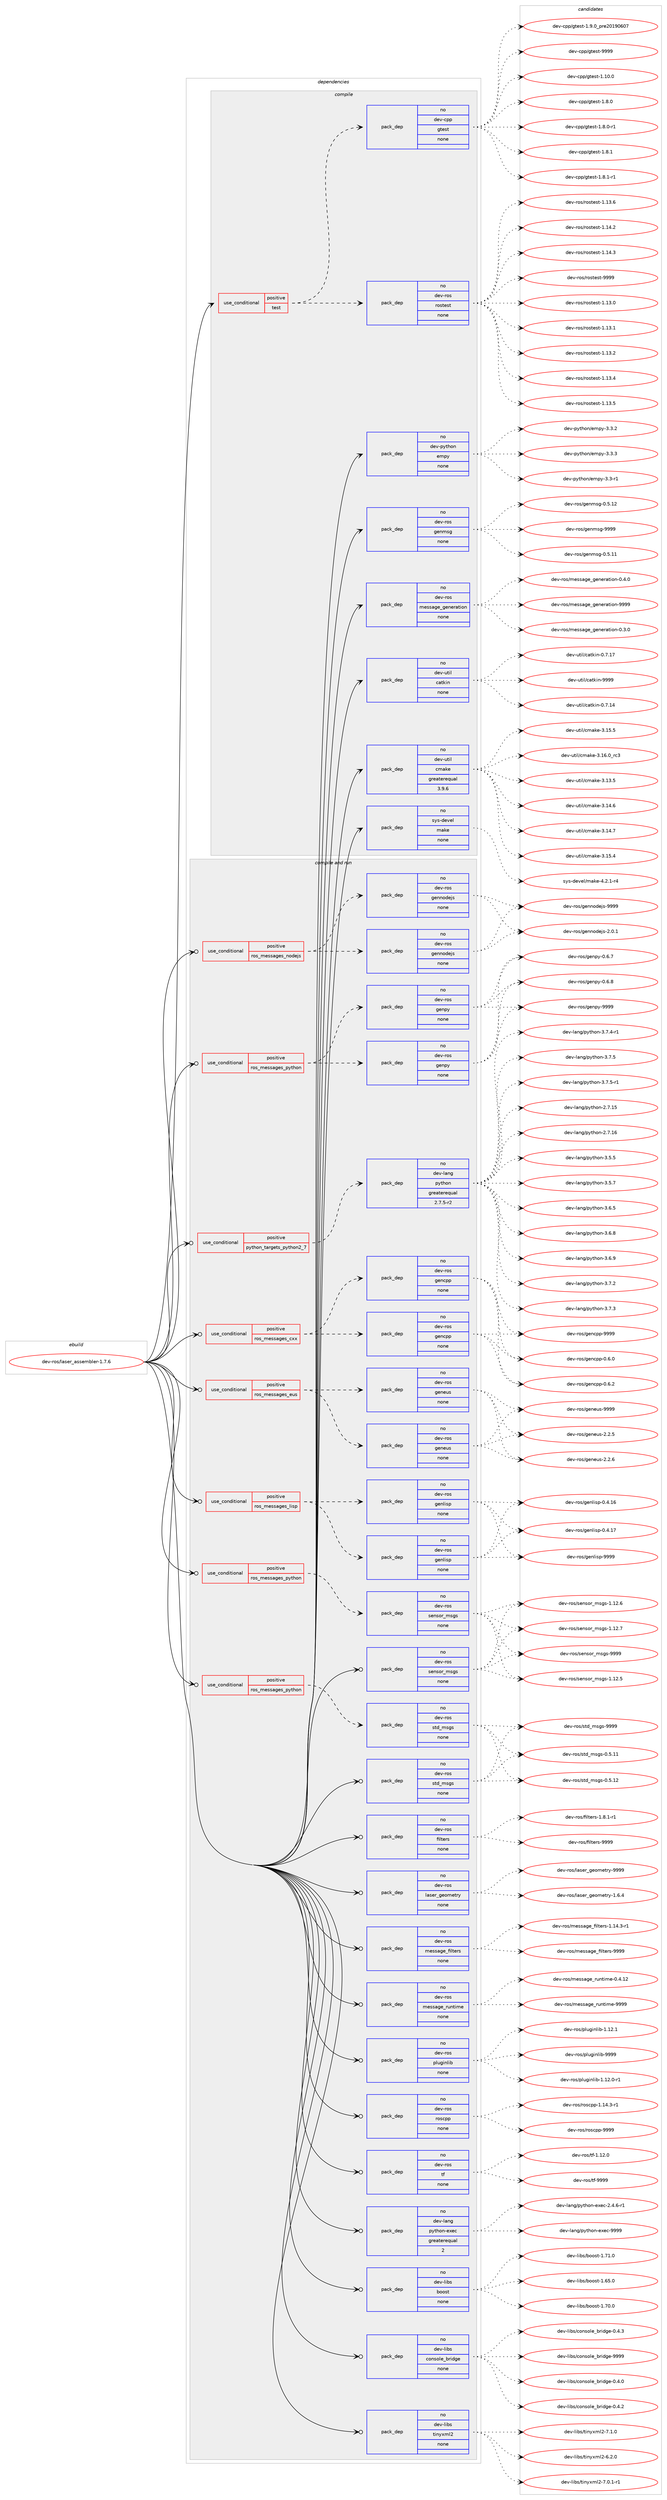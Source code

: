 digraph prolog {

# *************
# Graph options
# *************

newrank=true;
concentrate=true;
compound=true;
graph [rankdir=LR,fontname=Helvetica,fontsize=10,ranksep=1.5];#, ranksep=2.5, nodesep=0.2];
edge  [arrowhead=vee];
node  [fontname=Helvetica,fontsize=10];

# **********
# The ebuild
# **********

subgraph cluster_leftcol {
color=gray;
rank=same;
label=<<i>ebuild</i>>;
id [label="dev-ros/laser_assembler-1.7.6", color=red, width=4, href="../dev-ros/laser_assembler-1.7.6.svg"];
}

# ****************
# The dependencies
# ****************

subgraph cluster_midcol {
color=gray;
label=<<i>dependencies</i>>;
subgraph cluster_compile {
fillcolor="#eeeeee";
style=filled;
label=<<i>compile</i>>;
subgraph cond153658 {
dependency655172 [label=<<TABLE BORDER="0" CELLBORDER="1" CELLSPACING="0" CELLPADDING="4"><TR><TD ROWSPAN="3" CELLPADDING="10">use_conditional</TD></TR><TR><TD>positive</TD></TR><TR><TD>test</TD></TR></TABLE>>, shape=none, color=red];
subgraph pack489608 {
dependency655173 [label=<<TABLE BORDER="0" CELLBORDER="1" CELLSPACING="0" CELLPADDING="4" WIDTH="220"><TR><TD ROWSPAN="6" CELLPADDING="30">pack_dep</TD></TR><TR><TD WIDTH="110">no</TD></TR><TR><TD>dev-ros</TD></TR><TR><TD>rostest</TD></TR><TR><TD>none</TD></TR><TR><TD></TD></TR></TABLE>>, shape=none, color=blue];
}
dependency655172:e -> dependency655173:w [weight=20,style="dashed",arrowhead="vee"];
subgraph pack489609 {
dependency655174 [label=<<TABLE BORDER="0" CELLBORDER="1" CELLSPACING="0" CELLPADDING="4" WIDTH="220"><TR><TD ROWSPAN="6" CELLPADDING="30">pack_dep</TD></TR><TR><TD WIDTH="110">no</TD></TR><TR><TD>dev-cpp</TD></TR><TR><TD>gtest</TD></TR><TR><TD>none</TD></TR><TR><TD></TD></TR></TABLE>>, shape=none, color=blue];
}
dependency655172:e -> dependency655174:w [weight=20,style="dashed",arrowhead="vee"];
}
id:e -> dependency655172:w [weight=20,style="solid",arrowhead="vee"];
subgraph pack489610 {
dependency655175 [label=<<TABLE BORDER="0" CELLBORDER="1" CELLSPACING="0" CELLPADDING="4" WIDTH="220"><TR><TD ROWSPAN="6" CELLPADDING="30">pack_dep</TD></TR><TR><TD WIDTH="110">no</TD></TR><TR><TD>dev-python</TD></TR><TR><TD>empy</TD></TR><TR><TD>none</TD></TR><TR><TD></TD></TR></TABLE>>, shape=none, color=blue];
}
id:e -> dependency655175:w [weight=20,style="solid",arrowhead="vee"];
subgraph pack489611 {
dependency655176 [label=<<TABLE BORDER="0" CELLBORDER="1" CELLSPACING="0" CELLPADDING="4" WIDTH="220"><TR><TD ROWSPAN="6" CELLPADDING="30">pack_dep</TD></TR><TR><TD WIDTH="110">no</TD></TR><TR><TD>dev-ros</TD></TR><TR><TD>genmsg</TD></TR><TR><TD>none</TD></TR><TR><TD></TD></TR></TABLE>>, shape=none, color=blue];
}
id:e -> dependency655176:w [weight=20,style="solid",arrowhead="vee"];
subgraph pack489612 {
dependency655177 [label=<<TABLE BORDER="0" CELLBORDER="1" CELLSPACING="0" CELLPADDING="4" WIDTH="220"><TR><TD ROWSPAN="6" CELLPADDING="30">pack_dep</TD></TR><TR><TD WIDTH="110">no</TD></TR><TR><TD>dev-ros</TD></TR><TR><TD>message_generation</TD></TR><TR><TD>none</TD></TR><TR><TD></TD></TR></TABLE>>, shape=none, color=blue];
}
id:e -> dependency655177:w [weight=20,style="solid",arrowhead="vee"];
subgraph pack489613 {
dependency655178 [label=<<TABLE BORDER="0" CELLBORDER="1" CELLSPACING="0" CELLPADDING="4" WIDTH="220"><TR><TD ROWSPAN="6" CELLPADDING="30">pack_dep</TD></TR><TR><TD WIDTH="110">no</TD></TR><TR><TD>dev-util</TD></TR><TR><TD>catkin</TD></TR><TR><TD>none</TD></TR><TR><TD></TD></TR></TABLE>>, shape=none, color=blue];
}
id:e -> dependency655178:w [weight=20,style="solid",arrowhead="vee"];
subgraph pack489614 {
dependency655179 [label=<<TABLE BORDER="0" CELLBORDER="1" CELLSPACING="0" CELLPADDING="4" WIDTH="220"><TR><TD ROWSPAN="6" CELLPADDING="30">pack_dep</TD></TR><TR><TD WIDTH="110">no</TD></TR><TR><TD>dev-util</TD></TR><TR><TD>cmake</TD></TR><TR><TD>greaterequal</TD></TR><TR><TD>3.9.6</TD></TR></TABLE>>, shape=none, color=blue];
}
id:e -> dependency655179:w [weight=20,style="solid",arrowhead="vee"];
subgraph pack489615 {
dependency655180 [label=<<TABLE BORDER="0" CELLBORDER="1" CELLSPACING="0" CELLPADDING="4" WIDTH="220"><TR><TD ROWSPAN="6" CELLPADDING="30">pack_dep</TD></TR><TR><TD WIDTH="110">no</TD></TR><TR><TD>sys-devel</TD></TR><TR><TD>make</TD></TR><TR><TD>none</TD></TR><TR><TD></TD></TR></TABLE>>, shape=none, color=blue];
}
id:e -> dependency655180:w [weight=20,style="solid",arrowhead="vee"];
}
subgraph cluster_compileandrun {
fillcolor="#eeeeee";
style=filled;
label=<<i>compile and run</i>>;
subgraph cond153659 {
dependency655181 [label=<<TABLE BORDER="0" CELLBORDER="1" CELLSPACING="0" CELLPADDING="4"><TR><TD ROWSPAN="3" CELLPADDING="10">use_conditional</TD></TR><TR><TD>positive</TD></TR><TR><TD>python_targets_python2_7</TD></TR></TABLE>>, shape=none, color=red];
subgraph pack489616 {
dependency655182 [label=<<TABLE BORDER="0" CELLBORDER="1" CELLSPACING="0" CELLPADDING="4" WIDTH="220"><TR><TD ROWSPAN="6" CELLPADDING="30">pack_dep</TD></TR><TR><TD WIDTH="110">no</TD></TR><TR><TD>dev-lang</TD></TR><TR><TD>python</TD></TR><TR><TD>greaterequal</TD></TR><TR><TD>2.7.5-r2</TD></TR></TABLE>>, shape=none, color=blue];
}
dependency655181:e -> dependency655182:w [weight=20,style="dashed",arrowhead="vee"];
}
id:e -> dependency655181:w [weight=20,style="solid",arrowhead="odotvee"];
subgraph cond153660 {
dependency655183 [label=<<TABLE BORDER="0" CELLBORDER="1" CELLSPACING="0" CELLPADDING="4"><TR><TD ROWSPAN="3" CELLPADDING="10">use_conditional</TD></TR><TR><TD>positive</TD></TR><TR><TD>ros_messages_cxx</TD></TR></TABLE>>, shape=none, color=red];
subgraph pack489617 {
dependency655184 [label=<<TABLE BORDER="0" CELLBORDER="1" CELLSPACING="0" CELLPADDING="4" WIDTH="220"><TR><TD ROWSPAN="6" CELLPADDING="30">pack_dep</TD></TR><TR><TD WIDTH="110">no</TD></TR><TR><TD>dev-ros</TD></TR><TR><TD>gencpp</TD></TR><TR><TD>none</TD></TR><TR><TD></TD></TR></TABLE>>, shape=none, color=blue];
}
dependency655183:e -> dependency655184:w [weight=20,style="dashed",arrowhead="vee"];
subgraph pack489618 {
dependency655185 [label=<<TABLE BORDER="0" CELLBORDER="1" CELLSPACING="0" CELLPADDING="4" WIDTH="220"><TR><TD ROWSPAN="6" CELLPADDING="30">pack_dep</TD></TR><TR><TD WIDTH="110">no</TD></TR><TR><TD>dev-ros</TD></TR><TR><TD>gencpp</TD></TR><TR><TD>none</TD></TR><TR><TD></TD></TR></TABLE>>, shape=none, color=blue];
}
dependency655183:e -> dependency655185:w [weight=20,style="dashed",arrowhead="vee"];
}
id:e -> dependency655183:w [weight=20,style="solid",arrowhead="odotvee"];
subgraph cond153661 {
dependency655186 [label=<<TABLE BORDER="0" CELLBORDER="1" CELLSPACING="0" CELLPADDING="4"><TR><TD ROWSPAN="3" CELLPADDING="10">use_conditional</TD></TR><TR><TD>positive</TD></TR><TR><TD>ros_messages_eus</TD></TR></TABLE>>, shape=none, color=red];
subgraph pack489619 {
dependency655187 [label=<<TABLE BORDER="0" CELLBORDER="1" CELLSPACING="0" CELLPADDING="4" WIDTH="220"><TR><TD ROWSPAN="6" CELLPADDING="30">pack_dep</TD></TR><TR><TD WIDTH="110">no</TD></TR><TR><TD>dev-ros</TD></TR><TR><TD>geneus</TD></TR><TR><TD>none</TD></TR><TR><TD></TD></TR></TABLE>>, shape=none, color=blue];
}
dependency655186:e -> dependency655187:w [weight=20,style="dashed",arrowhead="vee"];
subgraph pack489620 {
dependency655188 [label=<<TABLE BORDER="0" CELLBORDER="1" CELLSPACING="0" CELLPADDING="4" WIDTH="220"><TR><TD ROWSPAN="6" CELLPADDING="30">pack_dep</TD></TR><TR><TD WIDTH="110">no</TD></TR><TR><TD>dev-ros</TD></TR><TR><TD>geneus</TD></TR><TR><TD>none</TD></TR><TR><TD></TD></TR></TABLE>>, shape=none, color=blue];
}
dependency655186:e -> dependency655188:w [weight=20,style="dashed",arrowhead="vee"];
}
id:e -> dependency655186:w [weight=20,style="solid",arrowhead="odotvee"];
subgraph cond153662 {
dependency655189 [label=<<TABLE BORDER="0" CELLBORDER="1" CELLSPACING="0" CELLPADDING="4"><TR><TD ROWSPAN="3" CELLPADDING="10">use_conditional</TD></TR><TR><TD>positive</TD></TR><TR><TD>ros_messages_lisp</TD></TR></TABLE>>, shape=none, color=red];
subgraph pack489621 {
dependency655190 [label=<<TABLE BORDER="0" CELLBORDER="1" CELLSPACING="0" CELLPADDING="4" WIDTH="220"><TR><TD ROWSPAN="6" CELLPADDING="30">pack_dep</TD></TR><TR><TD WIDTH="110">no</TD></TR><TR><TD>dev-ros</TD></TR><TR><TD>genlisp</TD></TR><TR><TD>none</TD></TR><TR><TD></TD></TR></TABLE>>, shape=none, color=blue];
}
dependency655189:e -> dependency655190:w [weight=20,style="dashed",arrowhead="vee"];
subgraph pack489622 {
dependency655191 [label=<<TABLE BORDER="0" CELLBORDER="1" CELLSPACING="0" CELLPADDING="4" WIDTH="220"><TR><TD ROWSPAN="6" CELLPADDING="30">pack_dep</TD></TR><TR><TD WIDTH="110">no</TD></TR><TR><TD>dev-ros</TD></TR><TR><TD>genlisp</TD></TR><TR><TD>none</TD></TR><TR><TD></TD></TR></TABLE>>, shape=none, color=blue];
}
dependency655189:e -> dependency655191:w [weight=20,style="dashed",arrowhead="vee"];
}
id:e -> dependency655189:w [weight=20,style="solid",arrowhead="odotvee"];
subgraph cond153663 {
dependency655192 [label=<<TABLE BORDER="0" CELLBORDER="1" CELLSPACING="0" CELLPADDING="4"><TR><TD ROWSPAN="3" CELLPADDING="10">use_conditional</TD></TR><TR><TD>positive</TD></TR><TR><TD>ros_messages_nodejs</TD></TR></TABLE>>, shape=none, color=red];
subgraph pack489623 {
dependency655193 [label=<<TABLE BORDER="0" CELLBORDER="1" CELLSPACING="0" CELLPADDING="4" WIDTH="220"><TR><TD ROWSPAN="6" CELLPADDING="30">pack_dep</TD></TR><TR><TD WIDTH="110">no</TD></TR><TR><TD>dev-ros</TD></TR><TR><TD>gennodejs</TD></TR><TR><TD>none</TD></TR><TR><TD></TD></TR></TABLE>>, shape=none, color=blue];
}
dependency655192:e -> dependency655193:w [weight=20,style="dashed",arrowhead="vee"];
subgraph pack489624 {
dependency655194 [label=<<TABLE BORDER="0" CELLBORDER="1" CELLSPACING="0" CELLPADDING="4" WIDTH="220"><TR><TD ROWSPAN="6" CELLPADDING="30">pack_dep</TD></TR><TR><TD WIDTH="110">no</TD></TR><TR><TD>dev-ros</TD></TR><TR><TD>gennodejs</TD></TR><TR><TD>none</TD></TR><TR><TD></TD></TR></TABLE>>, shape=none, color=blue];
}
dependency655192:e -> dependency655194:w [weight=20,style="dashed",arrowhead="vee"];
}
id:e -> dependency655192:w [weight=20,style="solid",arrowhead="odotvee"];
subgraph cond153664 {
dependency655195 [label=<<TABLE BORDER="0" CELLBORDER="1" CELLSPACING="0" CELLPADDING="4"><TR><TD ROWSPAN="3" CELLPADDING="10">use_conditional</TD></TR><TR><TD>positive</TD></TR><TR><TD>ros_messages_python</TD></TR></TABLE>>, shape=none, color=red];
subgraph pack489625 {
dependency655196 [label=<<TABLE BORDER="0" CELLBORDER="1" CELLSPACING="0" CELLPADDING="4" WIDTH="220"><TR><TD ROWSPAN="6" CELLPADDING="30">pack_dep</TD></TR><TR><TD WIDTH="110">no</TD></TR><TR><TD>dev-ros</TD></TR><TR><TD>genpy</TD></TR><TR><TD>none</TD></TR><TR><TD></TD></TR></TABLE>>, shape=none, color=blue];
}
dependency655195:e -> dependency655196:w [weight=20,style="dashed",arrowhead="vee"];
subgraph pack489626 {
dependency655197 [label=<<TABLE BORDER="0" CELLBORDER="1" CELLSPACING="0" CELLPADDING="4" WIDTH="220"><TR><TD ROWSPAN="6" CELLPADDING="30">pack_dep</TD></TR><TR><TD WIDTH="110">no</TD></TR><TR><TD>dev-ros</TD></TR><TR><TD>genpy</TD></TR><TR><TD>none</TD></TR><TR><TD></TD></TR></TABLE>>, shape=none, color=blue];
}
dependency655195:e -> dependency655197:w [weight=20,style="dashed",arrowhead="vee"];
}
id:e -> dependency655195:w [weight=20,style="solid",arrowhead="odotvee"];
subgraph cond153665 {
dependency655198 [label=<<TABLE BORDER="0" CELLBORDER="1" CELLSPACING="0" CELLPADDING="4"><TR><TD ROWSPAN="3" CELLPADDING="10">use_conditional</TD></TR><TR><TD>positive</TD></TR><TR><TD>ros_messages_python</TD></TR></TABLE>>, shape=none, color=red];
subgraph pack489627 {
dependency655199 [label=<<TABLE BORDER="0" CELLBORDER="1" CELLSPACING="0" CELLPADDING="4" WIDTH="220"><TR><TD ROWSPAN="6" CELLPADDING="30">pack_dep</TD></TR><TR><TD WIDTH="110">no</TD></TR><TR><TD>dev-ros</TD></TR><TR><TD>sensor_msgs</TD></TR><TR><TD>none</TD></TR><TR><TD></TD></TR></TABLE>>, shape=none, color=blue];
}
dependency655198:e -> dependency655199:w [weight=20,style="dashed",arrowhead="vee"];
}
id:e -> dependency655198:w [weight=20,style="solid",arrowhead="odotvee"];
subgraph cond153666 {
dependency655200 [label=<<TABLE BORDER="0" CELLBORDER="1" CELLSPACING="0" CELLPADDING="4"><TR><TD ROWSPAN="3" CELLPADDING="10">use_conditional</TD></TR><TR><TD>positive</TD></TR><TR><TD>ros_messages_python</TD></TR></TABLE>>, shape=none, color=red];
subgraph pack489628 {
dependency655201 [label=<<TABLE BORDER="0" CELLBORDER="1" CELLSPACING="0" CELLPADDING="4" WIDTH="220"><TR><TD ROWSPAN="6" CELLPADDING="30">pack_dep</TD></TR><TR><TD WIDTH="110">no</TD></TR><TR><TD>dev-ros</TD></TR><TR><TD>std_msgs</TD></TR><TR><TD>none</TD></TR><TR><TD></TD></TR></TABLE>>, shape=none, color=blue];
}
dependency655200:e -> dependency655201:w [weight=20,style="dashed",arrowhead="vee"];
}
id:e -> dependency655200:w [weight=20,style="solid",arrowhead="odotvee"];
subgraph pack489629 {
dependency655202 [label=<<TABLE BORDER="0" CELLBORDER="1" CELLSPACING="0" CELLPADDING="4" WIDTH="220"><TR><TD ROWSPAN="6" CELLPADDING="30">pack_dep</TD></TR><TR><TD WIDTH="110">no</TD></TR><TR><TD>dev-lang</TD></TR><TR><TD>python-exec</TD></TR><TR><TD>greaterequal</TD></TR><TR><TD>2</TD></TR></TABLE>>, shape=none, color=blue];
}
id:e -> dependency655202:w [weight=20,style="solid",arrowhead="odotvee"];
subgraph pack489630 {
dependency655203 [label=<<TABLE BORDER="0" CELLBORDER="1" CELLSPACING="0" CELLPADDING="4" WIDTH="220"><TR><TD ROWSPAN="6" CELLPADDING="30">pack_dep</TD></TR><TR><TD WIDTH="110">no</TD></TR><TR><TD>dev-libs</TD></TR><TR><TD>boost</TD></TR><TR><TD>none</TD></TR><TR><TD></TD></TR></TABLE>>, shape=none, color=blue];
}
id:e -> dependency655203:w [weight=20,style="solid",arrowhead="odotvee"];
subgraph pack489631 {
dependency655204 [label=<<TABLE BORDER="0" CELLBORDER="1" CELLSPACING="0" CELLPADDING="4" WIDTH="220"><TR><TD ROWSPAN="6" CELLPADDING="30">pack_dep</TD></TR><TR><TD WIDTH="110">no</TD></TR><TR><TD>dev-libs</TD></TR><TR><TD>console_bridge</TD></TR><TR><TD>none</TD></TR><TR><TD></TD></TR></TABLE>>, shape=none, color=blue];
}
id:e -> dependency655204:w [weight=20,style="solid",arrowhead="odotvee"];
subgraph pack489632 {
dependency655205 [label=<<TABLE BORDER="0" CELLBORDER="1" CELLSPACING="0" CELLPADDING="4" WIDTH="220"><TR><TD ROWSPAN="6" CELLPADDING="30">pack_dep</TD></TR><TR><TD WIDTH="110">no</TD></TR><TR><TD>dev-libs</TD></TR><TR><TD>tinyxml2</TD></TR><TR><TD>none</TD></TR><TR><TD></TD></TR></TABLE>>, shape=none, color=blue];
}
id:e -> dependency655205:w [weight=20,style="solid",arrowhead="odotvee"];
subgraph pack489633 {
dependency655206 [label=<<TABLE BORDER="0" CELLBORDER="1" CELLSPACING="0" CELLPADDING="4" WIDTH="220"><TR><TD ROWSPAN="6" CELLPADDING="30">pack_dep</TD></TR><TR><TD WIDTH="110">no</TD></TR><TR><TD>dev-ros</TD></TR><TR><TD>filters</TD></TR><TR><TD>none</TD></TR><TR><TD></TD></TR></TABLE>>, shape=none, color=blue];
}
id:e -> dependency655206:w [weight=20,style="solid",arrowhead="odotvee"];
subgraph pack489634 {
dependency655207 [label=<<TABLE BORDER="0" CELLBORDER="1" CELLSPACING="0" CELLPADDING="4" WIDTH="220"><TR><TD ROWSPAN="6" CELLPADDING="30">pack_dep</TD></TR><TR><TD WIDTH="110">no</TD></TR><TR><TD>dev-ros</TD></TR><TR><TD>laser_geometry</TD></TR><TR><TD>none</TD></TR><TR><TD></TD></TR></TABLE>>, shape=none, color=blue];
}
id:e -> dependency655207:w [weight=20,style="solid",arrowhead="odotvee"];
subgraph pack489635 {
dependency655208 [label=<<TABLE BORDER="0" CELLBORDER="1" CELLSPACING="0" CELLPADDING="4" WIDTH="220"><TR><TD ROWSPAN="6" CELLPADDING="30">pack_dep</TD></TR><TR><TD WIDTH="110">no</TD></TR><TR><TD>dev-ros</TD></TR><TR><TD>message_filters</TD></TR><TR><TD>none</TD></TR><TR><TD></TD></TR></TABLE>>, shape=none, color=blue];
}
id:e -> dependency655208:w [weight=20,style="solid",arrowhead="odotvee"];
subgraph pack489636 {
dependency655209 [label=<<TABLE BORDER="0" CELLBORDER="1" CELLSPACING="0" CELLPADDING="4" WIDTH="220"><TR><TD ROWSPAN="6" CELLPADDING="30">pack_dep</TD></TR><TR><TD WIDTH="110">no</TD></TR><TR><TD>dev-ros</TD></TR><TR><TD>message_runtime</TD></TR><TR><TD>none</TD></TR><TR><TD></TD></TR></TABLE>>, shape=none, color=blue];
}
id:e -> dependency655209:w [weight=20,style="solid",arrowhead="odotvee"];
subgraph pack489637 {
dependency655210 [label=<<TABLE BORDER="0" CELLBORDER="1" CELLSPACING="0" CELLPADDING="4" WIDTH="220"><TR><TD ROWSPAN="6" CELLPADDING="30">pack_dep</TD></TR><TR><TD WIDTH="110">no</TD></TR><TR><TD>dev-ros</TD></TR><TR><TD>pluginlib</TD></TR><TR><TD>none</TD></TR><TR><TD></TD></TR></TABLE>>, shape=none, color=blue];
}
id:e -> dependency655210:w [weight=20,style="solid",arrowhead="odotvee"];
subgraph pack489638 {
dependency655211 [label=<<TABLE BORDER="0" CELLBORDER="1" CELLSPACING="0" CELLPADDING="4" WIDTH="220"><TR><TD ROWSPAN="6" CELLPADDING="30">pack_dep</TD></TR><TR><TD WIDTH="110">no</TD></TR><TR><TD>dev-ros</TD></TR><TR><TD>roscpp</TD></TR><TR><TD>none</TD></TR><TR><TD></TD></TR></TABLE>>, shape=none, color=blue];
}
id:e -> dependency655211:w [weight=20,style="solid",arrowhead="odotvee"];
subgraph pack489639 {
dependency655212 [label=<<TABLE BORDER="0" CELLBORDER="1" CELLSPACING="0" CELLPADDING="4" WIDTH="220"><TR><TD ROWSPAN="6" CELLPADDING="30">pack_dep</TD></TR><TR><TD WIDTH="110">no</TD></TR><TR><TD>dev-ros</TD></TR><TR><TD>sensor_msgs</TD></TR><TR><TD>none</TD></TR><TR><TD></TD></TR></TABLE>>, shape=none, color=blue];
}
id:e -> dependency655212:w [weight=20,style="solid",arrowhead="odotvee"];
subgraph pack489640 {
dependency655213 [label=<<TABLE BORDER="0" CELLBORDER="1" CELLSPACING="0" CELLPADDING="4" WIDTH="220"><TR><TD ROWSPAN="6" CELLPADDING="30">pack_dep</TD></TR><TR><TD WIDTH="110">no</TD></TR><TR><TD>dev-ros</TD></TR><TR><TD>std_msgs</TD></TR><TR><TD>none</TD></TR><TR><TD></TD></TR></TABLE>>, shape=none, color=blue];
}
id:e -> dependency655213:w [weight=20,style="solid",arrowhead="odotvee"];
subgraph pack489641 {
dependency655214 [label=<<TABLE BORDER="0" CELLBORDER="1" CELLSPACING="0" CELLPADDING="4" WIDTH="220"><TR><TD ROWSPAN="6" CELLPADDING="30">pack_dep</TD></TR><TR><TD WIDTH="110">no</TD></TR><TR><TD>dev-ros</TD></TR><TR><TD>tf</TD></TR><TR><TD>none</TD></TR><TR><TD></TD></TR></TABLE>>, shape=none, color=blue];
}
id:e -> dependency655214:w [weight=20,style="solid",arrowhead="odotvee"];
}
subgraph cluster_run {
fillcolor="#eeeeee";
style=filled;
label=<<i>run</i>>;
}
}

# **************
# The candidates
# **************

subgraph cluster_choices {
rank=same;
color=gray;
label=<<i>candidates</i>>;

subgraph choice489608 {
color=black;
nodesep=1;
choice100101118451141111154711411111511610111511645494649514648 [label="dev-ros/rostest-1.13.0", color=red, width=4,href="../dev-ros/rostest-1.13.0.svg"];
choice100101118451141111154711411111511610111511645494649514649 [label="dev-ros/rostest-1.13.1", color=red, width=4,href="../dev-ros/rostest-1.13.1.svg"];
choice100101118451141111154711411111511610111511645494649514650 [label="dev-ros/rostest-1.13.2", color=red, width=4,href="../dev-ros/rostest-1.13.2.svg"];
choice100101118451141111154711411111511610111511645494649514652 [label="dev-ros/rostest-1.13.4", color=red, width=4,href="../dev-ros/rostest-1.13.4.svg"];
choice100101118451141111154711411111511610111511645494649514653 [label="dev-ros/rostest-1.13.5", color=red, width=4,href="../dev-ros/rostest-1.13.5.svg"];
choice100101118451141111154711411111511610111511645494649514654 [label="dev-ros/rostest-1.13.6", color=red, width=4,href="../dev-ros/rostest-1.13.6.svg"];
choice100101118451141111154711411111511610111511645494649524650 [label="dev-ros/rostest-1.14.2", color=red, width=4,href="../dev-ros/rostest-1.14.2.svg"];
choice100101118451141111154711411111511610111511645494649524651 [label="dev-ros/rostest-1.14.3", color=red, width=4,href="../dev-ros/rostest-1.14.3.svg"];
choice10010111845114111115471141111151161011151164557575757 [label="dev-ros/rostest-9999", color=red, width=4,href="../dev-ros/rostest-9999.svg"];
dependency655173:e -> choice100101118451141111154711411111511610111511645494649514648:w [style=dotted,weight="100"];
dependency655173:e -> choice100101118451141111154711411111511610111511645494649514649:w [style=dotted,weight="100"];
dependency655173:e -> choice100101118451141111154711411111511610111511645494649514650:w [style=dotted,weight="100"];
dependency655173:e -> choice100101118451141111154711411111511610111511645494649514652:w [style=dotted,weight="100"];
dependency655173:e -> choice100101118451141111154711411111511610111511645494649514653:w [style=dotted,weight="100"];
dependency655173:e -> choice100101118451141111154711411111511610111511645494649514654:w [style=dotted,weight="100"];
dependency655173:e -> choice100101118451141111154711411111511610111511645494649524650:w [style=dotted,weight="100"];
dependency655173:e -> choice100101118451141111154711411111511610111511645494649524651:w [style=dotted,weight="100"];
dependency655173:e -> choice10010111845114111115471141111151161011151164557575757:w [style=dotted,weight="100"];
}
subgraph choice489609 {
color=black;
nodesep=1;
choice10010111845991121124710311610111511645494649484648 [label="dev-cpp/gtest-1.10.0", color=red, width=4,href="../dev-cpp/gtest-1.10.0.svg"];
choice100101118459911211247103116101115116454946564648 [label="dev-cpp/gtest-1.8.0", color=red, width=4,href="../dev-cpp/gtest-1.8.0.svg"];
choice1001011184599112112471031161011151164549465646484511449 [label="dev-cpp/gtest-1.8.0-r1", color=red, width=4,href="../dev-cpp/gtest-1.8.0-r1.svg"];
choice100101118459911211247103116101115116454946564649 [label="dev-cpp/gtest-1.8.1", color=red, width=4,href="../dev-cpp/gtest-1.8.1.svg"];
choice1001011184599112112471031161011151164549465646494511449 [label="dev-cpp/gtest-1.8.1-r1", color=red, width=4,href="../dev-cpp/gtest-1.8.1-r1.svg"];
choice100101118459911211247103116101115116454946574648951121141015048495748544855 [label="dev-cpp/gtest-1.9.0_pre20190607", color=red, width=4,href="../dev-cpp/gtest-1.9.0_pre20190607.svg"];
choice1001011184599112112471031161011151164557575757 [label="dev-cpp/gtest-9999", color=red, width=4,href="../dev-cpp/gtest-9999.svg"];
dependency655174:e -> choice10010111845991121124710311610111511645494649484648:w [style=dotted,weight="100"];
dependency655174:e -> choice100101118459911211247103116101115116454946564648:w [style=dotted,weight="100"];
dependency655174:e -> choice1001011184599112112471031161011151164549465646484511449:w [style=dotted,weight="100"];
dependency655174:e -> choice100101118459911211247103116101115116454946564649:w [style=dotted,weight="100"];
dependency655174:e -> choice1001011184599112112471031161011151164549465646494511449:w [style=dotted,weight="100"];
dependency655174:e -> choice100101118459911211247103116101115116454946574648951121141015048495748544855:w [style=dotted,weight="100"];
dependency655174:e -> choice1001011184599112112471031161011151164557575757:w [style=dotted,weight="100"];
}
subgraph choice489610 {
color=black;
nodesep=1;
choice1001011184511212111610411111047101109112121455146514511449 [label="dev-python/empy-3.3-r1", color=red, width=4,href="../dev-python/empy-3.3-r1.svg"];
choice1001011184511212111610411111047101109112121455146514650 [label="dev-python/empy-3.3.2", color=red, width=4,href="../dev-python/empy-3.3.2.svg"];
choice1001011184511212111610411111047101109112121455146514651 [label="dev-python/empy-3.3.3", color=red, width=4,href="../dev-python/empy-3.3.3.svg"];
dependency655175:e -> choice1001011184511212111610411111047101109112121455146514511449:w [style=dotted,weight="100"];
dependency655175:e -> choice1001011184511212111610411111047101109112121455146514650:w [style=dotted,weight="100"];
dependency655175:e -> choice1001011184511212111610411111047101109112121455146514651:w [style=dotted,weight="100"];
}
subgraph choice489611 {
color=black;
nodesep=1;
choice100101118451141111154710310111010911510345484653464949 [label="dev-ros/genmsg-0.5.11", color=red, width=4,href="../dev-ros/genmsg-0.5.11.svg"];
choice100101118451141111154710310111010911510345484653464950 [label="dev-ros/genmsg-0.5.12", color=red, width=4,href="../dev-ros/genmsg-0.5.12.svg"];
choice10010111845114111115471031011101091151034557575757 [label="dev-ros/genmsg-9999", color=red, width=4,href="../dev-ros/genmsg-9999.svg"];
dependency655176:e -> choice100101118451141111154710310111010911510345484653464949:w [style=dotted,weight="100"];
dependency655176:e -> choice100101118451141111154710310111010911510345484653464950:w [style=dotted,weight="100"];
dependency655176:e -> choice10010111845114111115471031011101091151034557575757:w [style=dotted,weight="100"];
}
subgraph choice489612 {
color=black;
nodesep=1;
choice1001011184511411111547109101115115971031019510310111010111497116105111110454846514648 [label="dev-ros/message_generation-0.3.0", color=red, width=4,href="../dev-ros/message_generation-0.3.0.svg"];
choice1001011184511411111547109101115115971031019510310111010111497116105111110454846524648 [label="dev-ros/message_generation-0.4.0", color=red, width=4,href="../dev-ros/message_generation-0.4.0.svg"];
choice10010111845114111115471091011151159710310195103101110101114971161051111104557575757 [label="dev-ros/message_generation-9999", color=red, width=4,href="../dev-ros/message_generation-9999.svg"];
dependency655177:e -> choice1001011184511411111547109101115115971031019510310111010111497116105111110454846514648:w [style=dotted,weight="100"];
dependency655177:e -> choice1001011184511411111547109101115115971031019510310111010111497116105111110454846524648:w [style=dotted,weight="100"];
dependency655177:e -> choice10010111845114111115471091011151159710310195103101110101114971161051111104557575757:w [style=dotted,weight="100"];
}
subgraph choice489613 {
color=black;
nodesep=1;
choice1001011184511711610510847999711610710511045484655464952 [label="dev-util/catkin-0.7.14", color=red, width=4,href="../dev-util/catkin-0.7.14.svg"];
choice1001011184511711610510847999711610710511045484655464955 [label="dev-util/catkin-0.7.17", color=red, width=4,href="../dev-util/catkin-0.7.17.svg"];
choice100101118451171161051084799971161071051104557575757 [label="dev-util/catkin-9999", color=red, width=4,href="../dev-util/catkin-9999.svg"];
dependency655178:e -> choice1001011184511711610510847999711610710511045484655464952:w [style=dotted,weight="100"];
dependency655178:e -> choice1001011184511711610510847999711610710511045484655464955:w [style=dotted,weight="100"];
dependency655178:e -> choice100101118451171161051084799971161071051104557575757:w [style=dotted,weight="100"];
}
subgraph choice489614 {
color=black;
nodesep=1;
choice1001011184511711610510847991099710710145514649514653 [label="dev-util/cmake-3.13.5", color=red, width=4,href="../dev-util/cmake-3.13.5.svg"];
choice1001011184511711610510847991099710710145514649524654 [label="dev-util/cmake-3.14.6", color=red, width=4,href="../dev-util/cmake-3.14.6.svg"];
choice1001011184511711610510847991099710710145514649524655 [label="dev-util/cmake-3.14.7", color=red, width=4,href="../dev-util/cmake-3.14.7.svg"];
choice1001011184511711610510847991099710710145514649534652 [label="dev-util/cmake-3.15.4", color=red, width=4,href="../dev-util/cmake-3.15.4.svg"];
choice1001011184511711610510847991099710710145514649534653 [label="dev-util/cmake-3.15.5", color=red, width=4,href="../dev-util/cmake-3.15.5.svg"];
choice1001011184511711610510847991099710710145514649544648951149951 [label="dev-util/cmake-3.16.0_rc3", color=red, width=4,href="../dev-util/cmake-3.16.0_rc3.svg"];
dependency655179:e -> choice1001011184511711610510847991099710710145514649514653:w [style=dotted,weight="100"];
dependency655179:e -> choice1001011184511711610510847991099710710145514649524654:w [style=dotted,weight="100"];
dependency655179:e -> choice1001011184511711610510847991099710710145514649524655:w [style=dotted,weight="100"];
dependency655179:e -> choice1001011184511711610510847991099710710145514649534652:w [style=dotted,weight="100"];
dependency655179:e -> choice1001011184511711610510847991099710710145514649534653:w [style=dotted,weight="100"];
dependency655179:e -> choice1001011184511711610510847991099710710145514649544648951149951:w [style=dotted,weight="100"];
}
subgraph choice489615 {
color=black;
nodesep=1;
choice1151211154510010111810110847109971071014552465046494511452 [label="sys-devel/make-4.2.1-r4", color=red, width=4,href="../sys-devel/make-4.2.1-r4.svg"];
dependency655180:e -> choice1151211154510010111810110847109971071014552465046494511452:w [style=dotted,weight="100"];
}
subgraph choice489616 {
color=black;
nodesep=1;
choice10010111845108971101034711212111610411111045504655464953 [label="dev-lang/python-2.7.15", color=red, width=4,href="../dev-lang/python-2.7.15.svg"];
choice10010111845108971101034711212111610411111045504655464954 [label="dev-lang/python-2.7.16", color=red, width=4,href="../dev-lang/python-2.7.16.svg"];
choice100101118451089711010347112121116104111110455146534653 [label="dev-lang/python-3.5.5", color=red, width=4,href="../dev-lang/python-3.5.5.svg"];
choice100101118451089711010347112121116104111110455146534655 [label="dev-lang/python-3.5.7", color=red, width=4,href="../dev-lang/python-3.5.7.svg"];
choice100101118451089711010347112121116104111110455146544653 [label="dev-lang/python-3.6.5", color=red, width=4,href="../dev-lang/python-3.6.5.svg"];
choice100101118451089711010347112121116104111110455146544656 [label="dev-lang/python-3.6.8", color=red, width=4,href="../dev-lang/python-3.6.8.svg"];
choice100101118451089711010347112121116104111110455146544657 [label="dev-lang/python-3.6.9", color=red, width=4,href="../dev-lang/python-3.6.9.svg"];
choice100101118451089711010347112121116104111110455146554650 [label="dev-lang/python-3.7.2", color=red, width=4,href="../dev-lang/python-3.7.2.svg"];
choice100101118451089711010347112121116104111110455146554651 [label="dev-lang/python-3.7.3", color=red, width=4,href="../dev-lang/python-3.7.3.svg"];
choice1001011184510897110103471121211161041111104551465546524511449 [label="dev-lang/python-3.7.4-r1", color=red, width=4,href="../dev-lang/python-3.7.4-r1.svg"];
choice100101118451089711010347112121116104111110455146554653 [label="dev-lang/python-3.7.5", color=red, width=4,href="../dev-lang/python-3.7.5.svg"];
choice1001011184510897110103471121211161041111104551465546534511449 [label="dev-lang/python-3.7.5-r1", color=red, width=4,href="../dev-lang/python-3.7.5-r1.svg"];
dependency655182:e -> choice10010111845108971101034711212111610411111045504655464953:w [style=dotted,weight="100"];
dependency655182:e -> choice10010111845108971101034711212111610411111045504655464954:w [style=dotted,weight="100"];
dependency655182:e -> choice100101118451089711010347112121116104111110455146534653:w [style=dotted,weight="100"];
dependency655182:e -> choice100101118451089711010347112121116104111110455146534655:w [style=dotted,weight="100"];
dependency655182:e -> choice100101118451089711010347112121116104111110455146544653:w [style=dotted,weight="100"];
dependency655182:e -> choice100101118451089711010347112121116104111110455146544656:w [style=dotted,weight="100"];
dependency655182:e -> choice100101118451089711010347112121116104111110455146544657:w [style=dotted,weight="100"];
dependency655182:e -> choice100101118451089711010347112121116104111110455146554650:w [style=dotted,weight="100"];
dependency655182:e -> choice100101118451089711010347112121116104111110455146554651:w [style=dotted,weight="100"];
dependency655182:e -> choice1001011184510897110103471121211161041111104551465546524511449:w [style=dotted,weight="100"];
dependency655182:e -> choice100101118451089711010347112121116104111110455146554653:w [style=dotted,weight="100"];
dependency655182:e -> choice1001011184510897110103471121211161041111104551465546534511449:w [style=dotted,weight="100"];
}
subgraph choice489617 {
color=black;
nodesep=1;
choice100101118451141111154710310111099112112454846544648 [label="dev-ros/gencpp-0.6.0", color=red, width=4,href="../dev-ros/gencpp-0.6.0.svg"];
choice100101118451141111154710310111099112112454846544650 [label="dev-ros/gencpp-0.6.2", color=red, width=4,href="../dev-ros/gencpp-0.6.2.svg"];
choice1001011184511411111547103101110991121124557575757 [label="dev-ros/gencpp-9999", color=red, width=4,href="../dev-ros/gencpp-9999.svg"];
dependency655184:e -> choice100101118451141111154710310111099112112454846544648:w [style=dotted,weight="100"];
dependency655184:e -> choice100101118451141111154710310111099112112454846544650:w [style=dotted,weight="100"];
dependency655184:e -> choice1001011184511411111547103101110991121124557575757:w [style=dotted,weight="100"];
}
subgraph choice489618 {
color=black;
nodesep=1;
choice100101118451141111154710310111099112112454846544648 [label="dev-ros/gencpp-0.6.0", color=red, width=4,href="../dev-ros/gencpp-0.6.0.svg"];
choice100101118451141111154710310111099112112454846544650 [label="dev-ros/gencpp-0.6.2", color=red, width=4,href="../dev-ros/gencpp-0.6.2.svg"];
choice1001011184511411111547103101110991121124557575757 [label="dev-ros/gencpp-9999", color=red, width=4,href="../dev-ros/gencpp-9999.svg"];
dependency655185:e -> choice100101118451141111154710310111099112112454846544648:w [style=dotted,weight="100"];
dependency655185:e -> choice100101118451141111154710310111099112112454846544650:w [style=dotted,weight="100"];
dependency655185:e -> choice1001011184511411111547103101110991121124557575757:w [style=dotted,weight="100"];
}
subgraph choice489619 {
color=black;
nodesep=1;
choice1001011184511411111547103101110101117115455046504653 [label="dev-ros/geneus-2.2.5", color=red, width=4,href="../dev-ros/geneus-2.2.5.svg"];
choice1001011184511411111547103101110101117115455046504654 [label="dev-ros/geneus-2.2.6", color=red, width=4,href="../dev-ros/geneus-2.2.6.svg"];
choice10010111845114111115471031011101011171154557575757 [label="dev-ros/geneus-9999", color=red, width=4,href="../dev-ros/geneus-9999.svg"];
dependency655187:e -> choice1001011184511411111547103101110101117115455046504653:w [style=dotted,weight="100"];
dependency655187:e -> choice1001011184511411111547103101110101117115455046504654:w [style=dotted,weight="100"];
dependency655187:e -> choice10010111845114111115471031011101011171154557575757:w [style=dotted,weight="100"];
}
subgraph choice489620 {
color=black;
nodesep=1;
choice1001011184511411111547103101110101117115455046504653 [label="dev-ros/geneus-2.2.5", color=red, width=4,href="../dev-ros/geneus-2.2.5.svg"];
choice1001011184511411111547103101110101117115455046504654 [label="dev-ros/geneus-2.2.6", color=red, width=4,href="../dev-ros/geneus-2.2.6.svg"];
choice10010111845114111115471031011101011171154557575757 [label="dev-ros/geneus-9999", color=red, width=4,href="../dev-ros/geneus-9999.svg"];
dependency655188:e -> choice1001011184511411111547103101110101117115455046504653:w [style=dotted,weight="100"];
dependency655188:e -> choice1001011184511411111547103101110101117115455046504654:w [style=dotted,weight="100"];
dependency655188:e -> choice10010111845114111115471031011101011171154557575757:w [style=dotted,weight="100"];
}
subgraph choice489621 {
color=black;
nodesep=1;
choice100101118451141111154710310111010810511511245484652464954 [label="dev-ros/genlisp-0.4.16", color=red, width=4,href="../dev-ros/genlisp-0.4.16.svg"];
choice100101118451141111154710310111010810511511245484652464955 [label="dev-ros/genlisp-0.4.17", color=red, width=4,href="../dev-ros/genlisp-0.4.17.svg"];
choice10010111845114111115471031011101081051151124557575757 [label="dev-ros/genlisp-9999", color=red, width=4,href="../dev-ros/genlisp-9999.svg"];
dependency655190:e -> choice100101118451141111154710310111010810511511245484652464954:w [style=dotted,weight="100"];
dependency655190:e -> choice100101118451141111154710310111010810511511245484652464955:w [style=dotted,weight="100"];
dependency655190:e -> choice10010111845114111115471031011101081051151124557575757:w [style=dotted,weight="100"];
}
subgraph choice489622 {
color=black;
nodesep=1;
choice100101118451141111154710310111010810511511245484652464954 [label="dev-ros/genlisp-0.4.16", color=red, width=4,href="../dev-ros/genlisp-0.4.16.svg"];
choice100101118451141111154710310111010810511511245484652464955 [label="dev-ros/genlisp-0.4.17", color=red, width=4,href="../dev-ros/genlisp-0.4.17.svg"];
choice10010111845114111115471031011101081051151124557575757 [label="dev-ros/genlisp-9999", color=red, width=4,href="../dev-ros/genlisp-9999.svg"];
dependency655191:e -> choice100101118451141111154710310111010810511511245484652464954:w [style=dotted,weight="100"];
dependency655191:e -> choice100101118451141111154710310111010810511511245484652464955:w [style=dotted,weight="100"];
dependency655191:e -> choice10010111845114111115471031011101081051151124557575757:w [style=dotted,weight="100"];
}
subgraph choice489623 {
color=black;
nodesep=1;
choice1001011184511411111547103101110110111100101106115455046484649 [label="dev-ros/gennodejs-2.0.1", color=red, width=4,href="../dev-ros/gennodejs-2.0.1.svg"];
choice10010111845114111115471031011101101111001011061154557575757 [label="dev-ros/gennodejs-9999", color=red, width=4,href="../dev-ros/gennodejs-9999.svg"];
dependency655193:e -> choice1001011184511411111547103101110110111100101106115455046484649:w [style=dotted,weight="100"];
dependency655193:e -> choice10010111845114111115471031011101101111001011061154557575757:w [style=dotted,weight="100"];
}
subgraph choice489624 {
color=black;
nodesep=1;
choice1001011184511411111547103101110110111100101106115455046484649 [label="dev-ros/gennodejs-2.0.1", color=red, width=4,href="../dev-ros/gennodejs-2.0.1.svg"];
choice10010111845114111115471031011101101111001011061154557575757 [label="dev-ros/gennodejs-9999", color=red, width=4,href="../dev-ros/gennodejs-9999.svg"];
dependency655194:e -> choice1001011184511411111547103101110110111100101106115455046484649:w [style=dotted,weight="100"];
dependency655194:e -> choice10010111845114111115471031011101101111001011061154557575757:w [style=dotted,weight="100"];
}
subgraph choice489625 {
color=black;
nodesep=1;
choice1001011184511411111547103101110112121454846544655 [label="dev-ros/genpy-0.6.7", color=red, width=4,href="../dev-ros/genpy-0.6.7.svg"];
choice1001011184511411111547103101110112121454846544656 [label="dev-ros/genpy-0.6.8", color=red, width=4,href="../dev-ros/genpy-0.6.8.svg"];
choice10010111845114111115471031011101121214557575757 [label="dev-ros/genpy-9999", color=red, width=4,href="../dev-ros/genpy-9999.svg"];
dependency655196:e -> choice1001011184511411111547103101110112121454846544655:w [style=dotted,weight="100"];
dependency655196:e -> choice1001011184511411111547103101110112121454846544656:w [style=dotted,weight="100"];
dependency655196:e -> choice10010111845114111115471031011101121214557575757:w [style=dotted,weight="100"];
}
subgraph choice489626 {
color=black;
nodesep=1;
choice1001011184511411111547103101110112121454846544655 [label="dev-ros/genpy-0.6.7", color=red, width=4,href="../dev-ros/genpy-0.6.7.svg"];
choice1001011184511411111547103101110112121454846544656 [label="dev-ros/genpy-0.6.8", color=red, width=4,href="../dev-ros/genpy-0.6.8.svg"];
choice10010111845114111115471031011101121214557575757 [label="dev-ros/genpy-9999", color=red, width=4,href="../dev-ros/genpy-9999.svg"];
dependency655197:e -> choice1001011184511411111547103101110112121454846544655:w [style=dotted,weight="100"];
dependency655197:e -> choice1001011184511411111547103101110112121454846544656:w [style=dotted,weight="100"];
dependency655197:e -> choice10010111845114111115471031011101121214557575757:w [style=dotted,weight="100"];
}
subgraph choice489627 {
color=black;
nodesep=1;
choice10010111845114111115471151011101151111149510911510311545494649504653 [label="dev-ros/sensor_msgs-1.12.5", color=red, width=4,href="../dev-ros/sensor_msgs-1.12.5.svg"];
choice10010111845114111115471151011101151111149510911510311545494649504654 [label="dev-ros/sensor_msgs-1.12.6", color=red, width=4,href="../dev-ros/sensor_msgs-1.12.6.svg"];
choice10010111845114111115471151011101151111149510911510311545494649504655 [label="dev-ros/sensor_msgs-1.12.7", color=red, width=4,href="../dev-ros/sensor_msgs-1.12.7.svg"];
choice1001011184511411111547115101110115111114951091151031154557575757 [label="dev-ros/sensor_msgs-9999", color=red, width=4,href="../dev-ros/sensor_msgs-9999.svg"];
dependency655199:e -> choice10010111845114111115471151011101151111149510911510311545494649504653:w [style=dotted,weight="100"];
dependency655199:e -> choice10010111845114111115471151011101151111149510911510311545494649504654:w [style=dotted,weight="100"];
dependency655199:e -> choice10010111845114111115471151011101151111149510911510311545494649504655:w [style=dotted,weight="100"];
dependency655199:e -> choice1001011184511411111547115101110115111114951091151031154557575757:w [style=dotted,weight="100"];
}
subgraph choice489628 {
color=black;
nodesep=1;
choice10010111845114111115471151161009510911510311545484653464949 [label="dev-ros/std_msgs-0.5.11", color=red, width=4,href="../dev-ros/std_msgs-0.5.11.svg"];
choice10010111845114111115471151161009510911510311545484653464950 [label="dev-ros/std_msgs-0.5.12", color=red, width=4,href="../dev-ros/std_msgs-0.5.12.svg"];
choice1001011184511411111547115116100951091151031154557575757 [label="dev-ros/std_msgs-9999", color=red, width=4,href="../dev-ros/std_msgs-9999.svg"];
dependency655201:e -> choice10010111845114111115471151161009510911510311545484653464949:w [style=dotted,weight="100"];
dependency655201:e -> choice10010111845114111115471151161009510911510311545484653464950:w [style=dotted,weight="100"];
dependency655201:e -> choice1001011184511411111547115116100951091151031154557575757:w [style=dotted,weight="100"];
}
subgraph choice489629 {
color=black;
nodesep=1;
choice10010111845108971101034711212111610411111045101120101994550465246544511449 [label="dev-lang/python-exec-2.4.6-r1", color=red, width=4,href="../dev-lang/python-exec-2.4.6-r1.svg"];
choice10010111845108971101034711212111610411111045101120101994557575757 [label="dev-lang/python-exec-9999", color=red, width=4,href="../dev-lang/python-exec-9999.svg"];
dependency655202:e -> choice10010111845108971101034711212111610411111045101120101994550465246544511449:w [style=dotted,weight="100"];
dependency655202:e -> choice10010111845108971101034711212111610411111045101120101994557575757:w [style=dotted,weight="100"];
}
subgraph choice489630 {
color=black;
nodesep=1;
choice1001011184510810598115479811111111511645494654534648 [label="dev-libs/boost-1.65.0", color=red, width=4,href="../dev-libs/boost-1.65.0.svg"];
choice1001011184510810598115479811111111511645494655484648 [label="dev-libs/boost-1.70.0", color=red, width=4,href="../dev-libs/boost-1.70.0.svg"];
choice1001011184510810598115479811111111511645494655494648 [label="dev-libs/boost-1.71.0", color=red, width=4,href="../dev-libs/boost-1.71.0.svg"];
dependency655203:e -> choice1001011184510810598115479811111111511645494654534648:w [style=dotted,weight="100"];
dependency655203:e -> choice1001011184510810598115479811111111511645494655484648:w [style=dotted,weight="100"];
dependency655203:e -> choice1001011184510810598115479811111111511645494655494648:w [style=dotted,weight="100"];
}
subgraph choice489631 {
color=black;
nodesep=1;
choice100101118451081059811547991111101151111081019598114105100103101454846524648 [label="dev-libs/console_bridge-0.4.0", color=red, width=4,href="../dev-libs/console_bridge-0.4.0.svg"];
choice100101118451081059811547991111101151111081019598114105100103101454846524650 [label="dev-libs/console_bridge-0.4.2", color=red, width=4,href="../dev-libs/console_bridge-0.4.2.svg"];
choice100101118451081059811547991111101151111081019598114105100103101454846524651 [label="dev-libs/console_bridge-0.4.3", color=red, width=4,href="../dev-libs/console_bridge-0.4.3.svg"];
choice1001011184510810598115479911111011511110810195981141051001031014557575757 [label="dev-libs/console_bridge-9999", color=red, width=4,href="../dev-libs/console_bridge-9999.svg"];
dependency655204:e -> choice100101118451081059811547991111101151111081019598114105100103101454846524648:w [style=dotted,weight="100"];
dependency655204:e -> choice100101118451081059811547991111101151111081019598114105100103101454846524650:w [style=dotted,weight="100"];
dependency655204:e -> choice100101118451081059811547991111101151111081019598114105100103101454846524651:w [style=dotted,weight="100"];
dependency655204:e -> choice1001011184510810598115479911111011511110810195981141051001031014557575757:w [style=dotted,weight="100"];
}
subgraph choice489632 {
color=black;
nodesep=1;
choice10010111845108105981154711610511012112010910850455446504648 [label="dev-libs/tinyxml2-6.2.0", color=red, width=4,href="../dev-libs/tinyxml2-6.2.0.svg"];
choice100101118451081059811547116105110121120109108504555464846494511449 [label="dev-libs/tinyxml2-7.0.1-r1", color=red, width=4,href="../dev-libs/tinyxml2-7.0.1-r1.svg"];
choice10010111845108105981154711610511012112010910850455546494648 [label="dev-libs/tinyxml2-7.1.0", color=red, width=4,href="../dev-libs/tinyxml2-7.1.0.svg"];
dependency655205:e -> choice10010111845108105981154711610511012112010910850455446504648:w [style=dotted,weight="100"];
dependency655205:e -> choice100101118451081059811547116105110121120109108504555464846494511449:w [style=dotted,weight="100"];
dependency655205:e -> choice10010111845108105981154711610511012112010910850455546494648:w [style=dotted,weight="100"];
}
subgraph choice489633 {
color=black;
nodesep=1;
choice10010111845114111115471021051081161011141154549465646494511449 [label="dev-ros/filters-1.8.1-r1", color=red, width=4,href="../dev-ros/filters-1.8.1-r1.svg"];
choice10010111845114111115471021051081161011141154557575757 [label="dev-ros/filters-9999", color=red, width=4,href="../dev-ros/filters-9999.svg"];
dependency655206:e -> choice10010111845114111115471021051081161011141154549465646494511449:w [style=dotted,weight="100"];
dependency655206:e -> choice10010111845114111115471021051081161011141154557575757:w [style=dotted,weight="100"];
}
subgraph choice489634 {
color=black;
nodesep=1;
choice10010111845114111115471089711510111495103101111109101116114121454946544652 [label="dev-ros/laser_geometry-1.6.4", color=red, width=4,href="../dev-ros/laser_geometry-1.6.4.svg"];
choice100101118451141111154710897115101114951031011111091011161141214557575757 [label="dev-ros/laser_geometry-9999", color=red, width=4,href="../dev-ros/laser_geometry-9999.svg"];
dependency655207:e -> choice10010111845114111115471089711510111495103101111109101116114121454946544652:w [style=dotted,weight="100"];
dependency655207:e -> choice100101118451141111154710897115101114951031011111091011161141214557575757:w [style=dotted,weight="100"];
}
subgraph choice489635 {
color=black;
nodesep=1;
choice10010111845114111115471091011151159710310195102105108116101114115454946495246514511449 [label="dev-ros/message_filters-1.14.3-r1", color=red, width=4,href="../dev-ros/message_filters-1.14.3-r1.svg"];
choice100101118451141111154710910111511597103101951021051081161011141154557575757 [label="dev-ros/message_filters-9999", color=red, width=4,href="../dev-ros/message_filters-9999.svg"];
dependency655208:e -> choice10010111845114111115471091011151159710310195102105108116101114115454946495246514511449:w [style=dotted,weight="100"];
dependency655208:e -> choice100101118451141111154710910111511597103101951021051081161011141154557575757:w [style=dotted,weight="100"];
}
subgraph choice489636 {
color=black;
nodesep=1;
choice1001011184511411111547109101115115971031019511411711011610510910145484652464950 [label="dev-ros/message_runtime-0.4.12", color=red, width=4,href="../dev-ros/message_runtime-0.4.12.svg"];
choice100101118451141111154710910111511597103101951141171101161051091014557575757 [label="dev-ros/message_runtime-9999", color=red, width=4,href="../dev-ros/message_runtime-9999.svg"];
dependency655209:e -> choice1001011184511411111547109101115115971031019511411711011610510910145484652464950:w [style=dotted,weight="100"];
dependency655209:e -> choice100101118451141111154710910111511597103101951141171101161051091014557575757:w [style=dotted,weight="100"];
}
subgraph choice489637 {
color=black;
nodesep=1;
choice100101118451141111154711210811710310511010810598454946495046484511449 [label="dev-ros/pluginlib-1.12.0-r1", color=red, width=4,href="../dev-ros/pluginlib-1.12.0-r1.svg"];
choice10010111845114111115471121081171031051101081059845494649504649 [label="dev-ros/pluginlib-1.12.1", color=red, width=4,href="../dev-ros/pluginlib-1.12.1.svg"];
choice1001011184511411111547112108117103105110108105984557575757 [label="dev-ros/pluginlib-9999", color=red, width=4,href="../dev-ros/pluginlib-9999.svg"];
dependency655210:e -> choice100101118451141111154711210811710310511010810598454946495046484511449:w [style=dotted,weight="100"];
dependency655210:e -> choice10010111845114111115471121081171031051101081059845494649504649:w [style=dotted,weight="100"];
dependency655210:e -> choice1001011184511411111547112108117103105110108105984557575757:w [style=dotted,weight="100"];
}
subgraph choice489638 {
color=black;
nodesep=1;
choice100101118451141111154711411111599112112454946495246514511449 [label="dev-ros/roscpp-1.14.3-r1", color=red, width=4,href="../dev-ros/roscpp-1.14.3-r1.svg"];
choice1001011184511411111547114111115991121124557575757 [label="dev-ros/roscpp-9999", color=red, width=4,href="../dev-ros/roscpp-9999.svg"];
dependency655211:e -> choice100101118451141111154711411111599112112454946495246514511449:w [style=dotted,weight="100"];
dependency655211:e -> choice1001011184511411111547114111115991121124557575757:w [style=dotted,weight="100"];
}
subgraph choice489639 {
color=black;
nodesep=1;
choice10010111845114111115471151011101151111149510911510311545494649504653 [label="dev-ros/sensor_msgs-1.12.5", color=red, width=4,href="../dev-ros/sensor_msgs-1.12.5.svg"];
choice10010111845114111115471151011101151111149510911510311545494649504654 [label="dev-ros/sensor_msgs-1.12.6", color=red, width=4,href="../dev-ros/sensor_msgs-1.12.6.svg"];
choice10010111845114111115471151011101151111149510911510311545494649504655 [label="dev-ros/sensor_msgs-1.12.7", color=red, width=4,href="../dev-ros/sensor_msgs-1.12.7.svg"];
choice1001011184511411111547115101110115111114951091151031154557575757 [label="dev-ros/sensor_msgs-9999", color=red, width=4,href="../dev-ros/sensor_msgs-9999.svg"];
dependency655212:e -> choice10010111845114111115471151011101151111149510911510311545494649504653:w [style=dotted,weight="100"];
dependency655212:e -> choice10010111845114111115471151011101151111149510911510311545494649504654:w [style=dotted,weight="100"];
dependency655212:e -> choice10010111845114111115471151011101151111149510911510311545494649504655:w [style=dotted,weight="100"];
dependency655212:e -> choice1001011184511411111547115101110115111114951091151031154557575757:w [style=dotted,weight="100"];
}
subgraph choice489640 {
color=black;
nodesep=1;
choice10010111845114111115471151161009510911510311545484653464949 [label="dev-ros/std_msgs-0.5.11", color=red, width=4,href="../dev-ros/std_msgs-0.5.11.svg"];
choice10010111845114111115471151161009510911510311545484653464950 [label="dev-ros/std_msgs-0.5.12", color=red, width=4,href="../dev-ros/std_msgs-0.5.12.svg"];
choice1001011184511411111547115116100951091151031154557575757 [label="dev-ros/std_msgs-9999", color=red, width=4,href="../dev-ros/std_msgs-9999.svg"];
dependency655213:e -> choice10010111845114111115471151161009510911510311545484653464949:w [style=dotted,weight="100"];
dependency655213:e -> choice10010111845114111115471151161009510911510311545484653464950:w [style=dotted,weight="100"];
dependency655213:e -> choice1001011184511411111547115116100951091151031154557575757:w [style=dotted,weight="100"];
}
subgraph choice489641 {
color=black;
nodesep=1;
choice100101118451141111154711610245494649504648 [label="dev-ros/tf-1.12.0", color=red, width=4,href="../dev-ros/tf-1.12.0.svg"];
choice10010111845114111115471161024557575757 [label="dev-ros/tf-9999", color=red, width=4,href="../dev-ros/tf-9999.svg"];
dependency655214:e -> choice100101118451141111154711610245494649504648:w [style=dotted,weight="100"];
dependency655214:e -> choice10010111845114111115471161024557575757:w [style=dotted,weight="100"];
}
}

}
